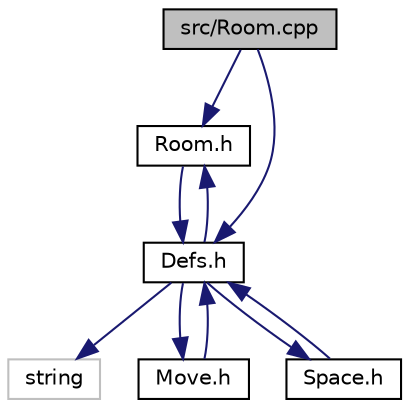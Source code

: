digraph "src/Room.cpp"
{
  edge [fontname="Helvetica",fontsize="10",labelfontname="Helvetica",labelfontsize="10"];
  node [fontname="Helvetica",fontsize="10",shape=record];
  Node0 [label="src/Room.cpp",height=0.2,width=0.4,color="black", fillcolor="grey75", style="filled", fontcolor="black"];
  Node0 -> Node1 [color="midnightblue",fontsize="10",style="solid",fontname="Helvetica"];
  Node1 [label="Room.h",height=0.2,width=0.4,color="black", fillcolor="white", style="filled",URL="$_room_8h.html"];
  Node1 -> Node2 [color="midnightblue",fontsize="10",style="solid",fontname="Helvetica"];
  Node2 [label="Defs.h",height=0.2,width=0.4,color="black", fillcolor="white", style="filled",URL="$_defs_8h.html"];
  Node2 -> Node3 [color="midnightblue",fontsize="10",style="solid",fontname="Helvetica"];
  Node3 [label="string",height=0.2,width=0.4,color="grey75", fillcolor="white", style="filled"];
  Node2 -> Node4 [color="midnightblue",fontsize="10",style="solid",fontname="Helvetica"];
  Node4 [label="Move.h",height=0.2,width=0.4,color="black", fillcolor="white", style="filled",URL="$_move_8h.html"];
  Node4 -> Node2 [color="midnightblue",fontsize="10",style="solid",fontname="Helvetica"];
  Node2 -> Node1 [color="midnightblue",fontsize="10",style="solid",fontname="Helvetica"];
  Node2 -> Node5 [color="midnightblue",fontsize="10",style="solid",fontname="Helvetica"];
  Node5 [label="Space.h",height=0.2,width=0.4,color="black", fillcolor="white", style="filled",URL="$_space_8h.html"];
  Node5 -> Node2 [color="midnightblue",fontsize="10",style="solid",fontname="Helvetica"];
  Node0 -> Node2 [color="midnightblue",fontsize="10",style="solid",fontname="Helvetica"];
}
